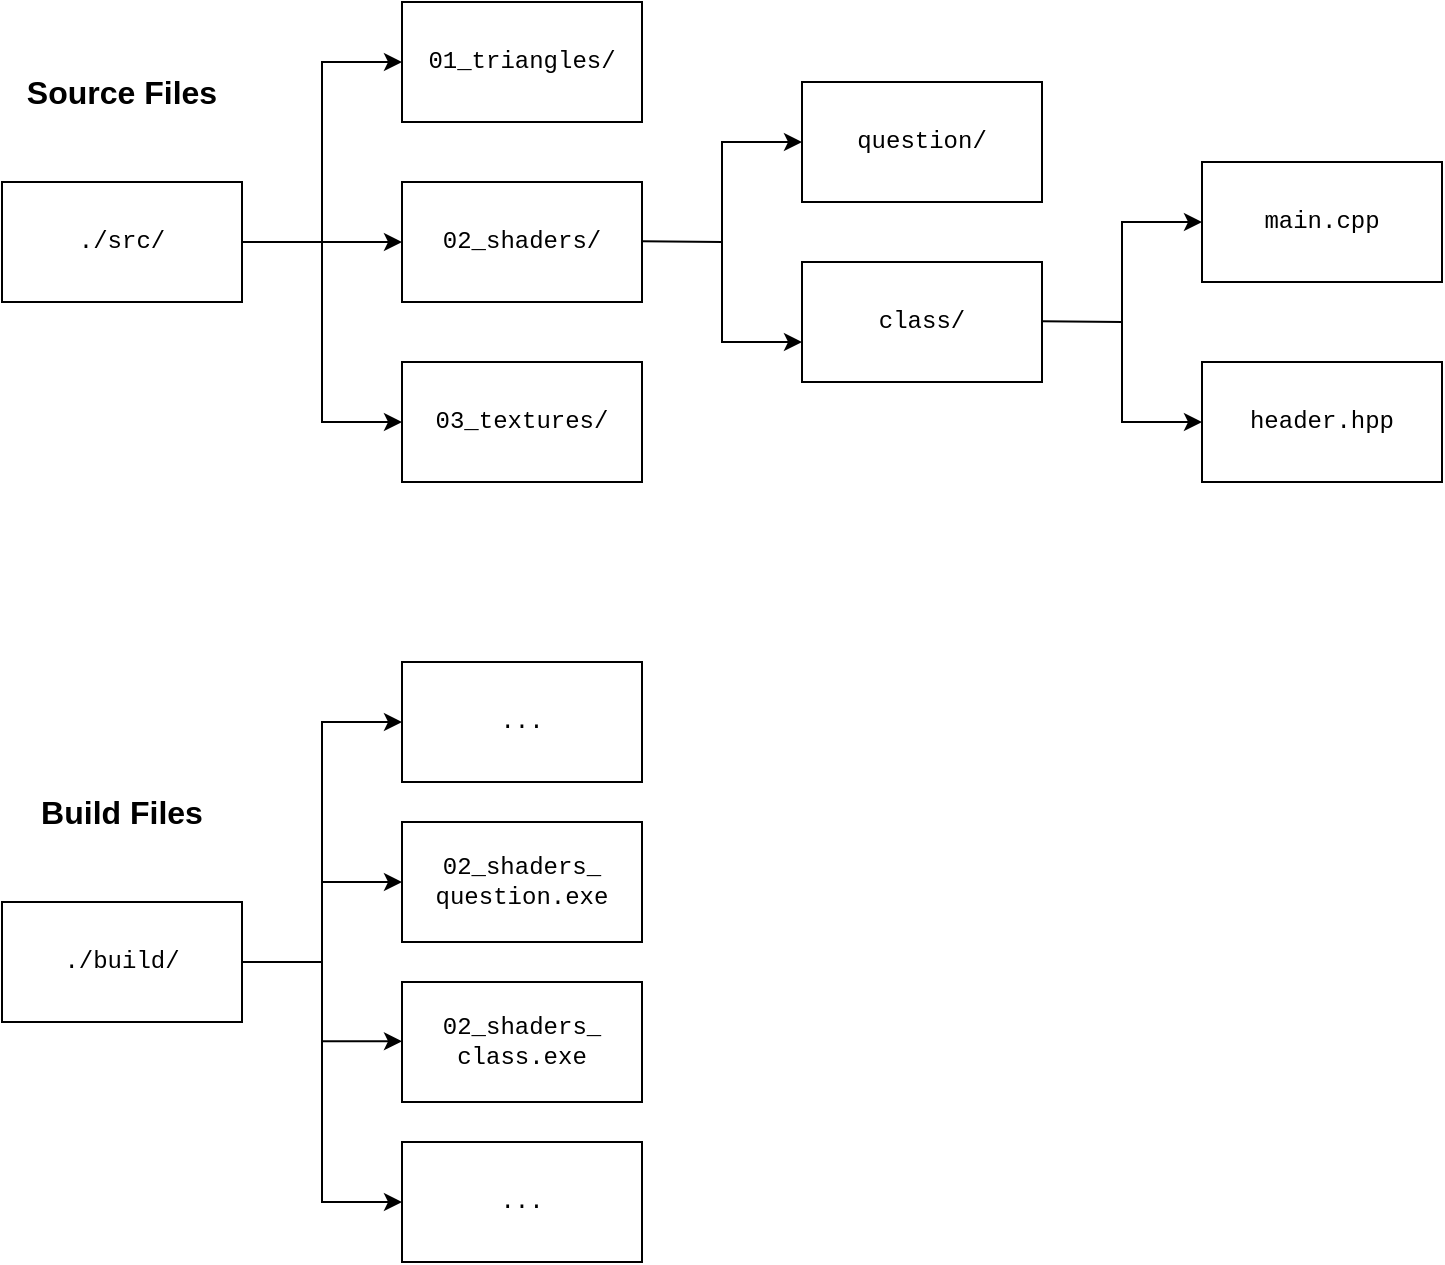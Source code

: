 <mxfile version="26.0.16">
  <diagram name="Page-1" id="nyLgzrifpB20zZ0bnMds">
    <mxGraphModel dx="1728" dy="997" grid="1" gridSize="10" guides="1" tooltips="1" connect="1" arrows="1" fold="1" page="1" pageScale="1" pageWidth="1169" pageHeight="827" math="0" shadow="0">
      <root>
        <mxCell id="0" />
        <mxCell id="1" parent="0" />
        <mxCell id="l6qxvTY5EW9hGLy1fR2X-1" value="./src/" style="rounded=0;whiteSpace=wrap;html=1;fontFamily=Courier New;" vertex="1" parent="1">
          <mxGeometry x="218" y="170" width="120" height="60" as="geometry" />
        </mxCell>
        <mxCell id="l6qxvTY5EW9hGLy1fR2X-2" value="Source Files" style="text;html=1;align=center;verticalAlign=middle;whiteSpace=wrap;rounded=0;fontStyle=1;fontSize=16;" vertex="1" parent="1">
          <mxGeometry x="228" y="110" width="100" height="30" as="geometry" />
        </mxCell>
        <mxCell id="l6qxvTY5EW9hGLy1fR2X-3" value="01_triangles/" style="rounded=0;whiteSpace=wrap;html=1;fontFamily=Courier New;" vertex="1" parent="1">
          <mxGeometry x="418" y="80" width="120" height="60" as="geometry" />
        </mxCell>
        <mxCell id="l6qxvTY5EW9hGLy1fR2X-4" value="02_shaders/" style="rounded=0;whiteSpace=wrap;html=1;fontFamily=Courier New;" vertex="1" parent="1">
          <mxGeometry x="418" y="170" width="120" height="60" as="geometry" />
        </mxCell>
        <mxCell id="l6qxvTY5EW9hGLy1fR2X-5" value="03_textures/" style="rounded=0;whiteSpace=wrap;html=1;fontFamily=Courier New;" vertex="1" parent="1">
          <mxGeometry x="418" y="260" width="120" height="60" as="geometry" />
        </mxCell>
        <mxCell id="l6qxvTY5EW9hGLy1fR2X-6" value="" style="endArrow=classic;html=1;rounded=0;entryX=0;entryY=0.5;entryDx=0;entryDy=0;" edge="1" parent="1" target="l6qxvTY5EW9hGLy1fR2X-3">
          <mxGeometry width="50" height="50" relative="1" as="geometry">
            <mxPoint x="338" y="200" as="sourcePoint" />
            <mxPoint x="388" y="150" as="targetPoint" />
            <Array as="points">
              <mxPoint x="378" y="200" />
              <mxPoint x="378" y="110" />
            </Array>
          </mxGeometry>
        </mxCell>
        <mxCell id="l6qxvTY5EW9hGLy1fR2X-7" value="" style="endArrow=classic;html=1;rounded=0;entryX=0;entryY=0.5;entryDx=0;entryDy=0;" edge="1" parent="1" target="l6qxvTY5EW9hGLy1fR2X-4">
          <mxGeometry width="50" height="50" relative="1" as="geometry">
            <mxPoint x="378" y="200" as="sourcePoint" />
            <mxPoint x="648" y="410" as="targetPoint" />
          </mxGeometry>
        </mxCell>
        <mxCell id="l6qxvTY5EW9hGLy1fR2X-8" value="" style="endArrow=classic;html=1;rounded=0;entryX=0;entryY=0.5;entryDx=0;entryDy=0;" edge="1" parent="1" target="l6qxvTY5EW9hGLy1fR2X-5">
          <mxGeometry width="50" height="50" relative="1" as="geometry">
            <mxPoint x="378" y="200" as="sourcePoint" />
            <mxPoint x="648" y="410" as="targetPoint" />
            <Array as="points">
              <mxPoint x="378" y="290" />
            </Array>
          </mxGeometry>
        </mxCell>
        <mxCell id="l6qxvTY5EW9hGLy1fR2X-9" value="" style="endArrow=classic;html=1;rounded=0;exitX=1;exitY=0.5;exitDx=0;exitDy=0;entryX=0;entryY=0.5;entryDx=0;entryDy=0;" edge="1" parent="1" target="l6qxvTY5EW9hGLy1fR2X-10">
          <mxGeometry width="50" height="50" relative="1" as="geometry">
            <mxPoint x="738" y="239.66" as="sourcePoint" />
            <mxPoint x="818" y="239.66" as="targetPoint" />
            <Array as="points">
              <mxPoint x="778" y="240" />
              <mxPoint x="778" y="190" />
            </Array>
          </mxGeometry>
        </mxCell>
        <mxCell id="l6qxvTY5EW9hGLy1fR2X-10" value="main.cpp" style="rounded=0;whiteSpace=wrap;html=1;fontFamily=Courier New;" vertex="1" parent="1">
          <mxGeometry x="818" y="160" width="120" height="60" as="geometry" />
        </mxCell>
        <mxCell id="l6qxvTY5EW9hGLy1fR2X-11" value="header.hpp" style="rounded=0;whiteSpace=wrap;html=1;fontFamily=Courier New;" vertex="1" parent="1">
          <mxGeometry x="818" y="260" width="120" height="60" as="geometry" />
        </mxCell>
        <mxCell id="l6qxvTY5EW9hGLy1fR2X-12" value="" style="endArrow=classic;html=1;rounded=0;entryX=0;entryY=0.5;entryDx=0;entryDy=0;" edge="1" parent="1" target="l6qxvTY5EW9hGLy1fR2X-11">
          <mxGeometry width="50" height="50" relative="1" as="geometry">
            <mxPoint x="778" y="240" as="sourcePoint" />
            <mxPoint x="848" y="450" as="targetPoint" />
            <Array as="points">
              <mxPoint x="778" y="290" />
            </Array>
          </mxGeometry>
        </mxCell>
        <mxCell id="l6qxvTY5EW9hGLy1fR2X-13" value="question/" style="rounded=0;whiteSpace=wrap;html=1;fontFamily=Courier New;" vertex="1" parent="1">
          <mxGeometry x="618" y="120" width="120" height="60" as="geometry" />
        </mxCell>
        <mxCell id="l6qxvTY5EW9hGLy1fR2X-14" value="class/" style="rounded=0;whiteSpace=wrap;html=1;fontFamily=Courier New;" vertex="1" parent="1">
          <mxGeometry x="618" y="210" width="120" height="60" as="geometry" />
        </mxCell>
        <mxCell id="l6qxvTY5EW9hGLy1fR2X-15" value="" style="endArrow=classic;html=1;rounded=0;exitX=1;exitY=0.5;exitDx=0;exitDy=0;entryX=0;entryY=0.5;entryDx=0;entryDy=0;" edge="1" parent="1">
          <mxGeometry width="50" height="50" relative="1" as="geometry">
            <mxPoint x="538" y="199.66" as="sourcePoint" />
            <mxPoint x="618" y="150" as="targetPoint" />
            <Array as="points">
              <mxPoint x="578" y="200" />
              <mxPoint x="578" y="150" />
            </Array>
          </mxGeometry>
        </mxCell>
        <mxCell id="l6qxvTY5EW9hGLy1fR2X-16" value="" style="endArrow=classic;html=1;rounded=0;entryX=0;entryY=0.5;entryDx=0;entryDy=0;" edge="1" parent="1">
          <mxGeometry width="50" height="50" relative="1" as="geometry">
            <mxPoint x="578" y="200" as="sourcePoint" />
            <mxPoint x="618" y="250" as="targetPoint" />
            <Array as="points">
              <mxPoint x="578" y="250" />
            </Array>
          </mxGeometry>
        </mxCell>
        <mxCell id="l6qxvTY5EW9hGLy1fR2X-17" value="./build/" style="rounded=0;whiteSpace=wrap;html=1;fontFamily=Courier New;" vertex="1" parent="1">
          <mxGeometry x="218" y="530" width="120" height="60" as="geometry" />
        </mxCell>
        <mxCell id="l6qxvTY5EW9hGLy1fR2X-18" value="Build Files" style="text;html=1;align=center;verticalAlign=middle;whiteSpace=wrap;rounded=0;fontStyle=1;fontSize=16;" vertex="1" parent="1">
          <mxGeometry x="228" y="470" width="100" height="30" as="geometry" />
        </mxCell>
        <mxCell id="l6qxvTY5EW9hGLy1fR2X-19" value="..." style="rounded=0;whiteSpace=wrap;html=1;fontFamily=Courier New;" vertex="1" parent="1">
          <mxGeometry x="418" y="410" width="120" height="60" as="geometry" />
        </mxCell>
        <mxCell id="l6qxvTY5EW9hGLy1fR2X-20" value="02_shaders_&lt;div&gt;class.exe&lt;/div&gt;" style="rounded=0;whiteSpace=wrap;html=1;fontFamily=Courier New;" vertex="1" parent="1">
          <mxGeometry x="418" y="570" width="120" height="60" as="geometry" />
        </mxCell>
        <mxCell id="l6qxvTY5EW9hGLy1fR2X-21" value="..." style="rounded=0;whiteSpace=wrap;html=1;fontFamily=Courier New;" vertex="1" parent="1">
          <mxGeometry x="418" y="650" width="120" height="60" as="geometry" />
        </mxCell>
        <mxCell id="l6qxvTY5EW9hGLy1fR2X-22" value="" style="endArrow=classic;html=1;rounded=0;entryX=0;entryY=0.5;entryDx=0;entryDy=0;" edge="1" parent="1" target="l6qxvTY5EW9hGLy1fR2X-19">
          <mxGeometry width="50" height="50" relative="1" as="geometry">
            <mxPoint x="338" y="560" as="sourcePoint" />
            <mxPoint x="388" y="510" as="targetPoint" />
            <Array as="points">
              <mxPoint x="378" y="560" />
              <mxPoint x="378" y="440" />
            </Array>
          </mxGeometry>
        </mxCell>
        <mxCell id="l6qxvTY5EW9hGLy1fR2X-23" value="" style="endArrow=classic;html=1;rounded=0;entryX=0;entryY=0.5;entryDx=0;entryDy=0;" edge="1" parent="1" target="l6qxvTY5EW9hGLy1fR2X-27">
          <mxGeometry width="50" height="50" relative="1" as="geometry">
            <mxPoint x="378" y="520" as="sourcePoint" />
            <mxPoint x="648" y="770" as="targetPoint" />
          </mxGeometry>
        </mxCell>
        <mxCell id="l6qxvTY5EW9hGLy1fR2X-27" value="02_shaders_&lt;div&gt;question.exe&lt;/div&gt;" style="rounded=0;whiteSpace=wrap;html=1;fontFamily=Courier New;" vertex="1" parent="1">
          <mxGeometry x="418" y="490" width="120" height="60" as="geometry" />
        </mxCell>
        <mxCell id="l6qxvTY5EW9hGLy1fR2X-33" value="" style="endArrow=classic;html=1;rounded=0;entryX=0;entryY=0.5;entryDx=0;entryDy=0;" edge="1" parent="1">
          <mxGeometry width="50" height="50" relative="1" as="geometry">
            <mxPoint x="338" y="560" as="sourcePoint" />
            <mxPoint x="418" y="680" as="targetPoint" />
            <Array as="points">
              <mxPoint x="378" y="560" />
              <mxPoint x="378" y="680" />
            </Array>
          </mxGeometry>
        </mxCell>
        <mxCell id="l6qxvTY5EW9hGLy1fR2X-34" value="" style="endArrow=classic;html=1;rounded=0;entryX=0;entryY=0.5;entryDx=0;entryDy=0;" edge="1" parent="1">
          <mxGeometry width="50" height="50" relative="1" as="geometry">
            <mxPoint x="378" y="599.66" as="sourcePoint" />
            <mxPoint x="418" y="599.66" as="targetPoint" />
          </mxGeometry>
        </mxCell>
      </root>
    </mxGraphModel>
  </diagram>
</mxfile>
